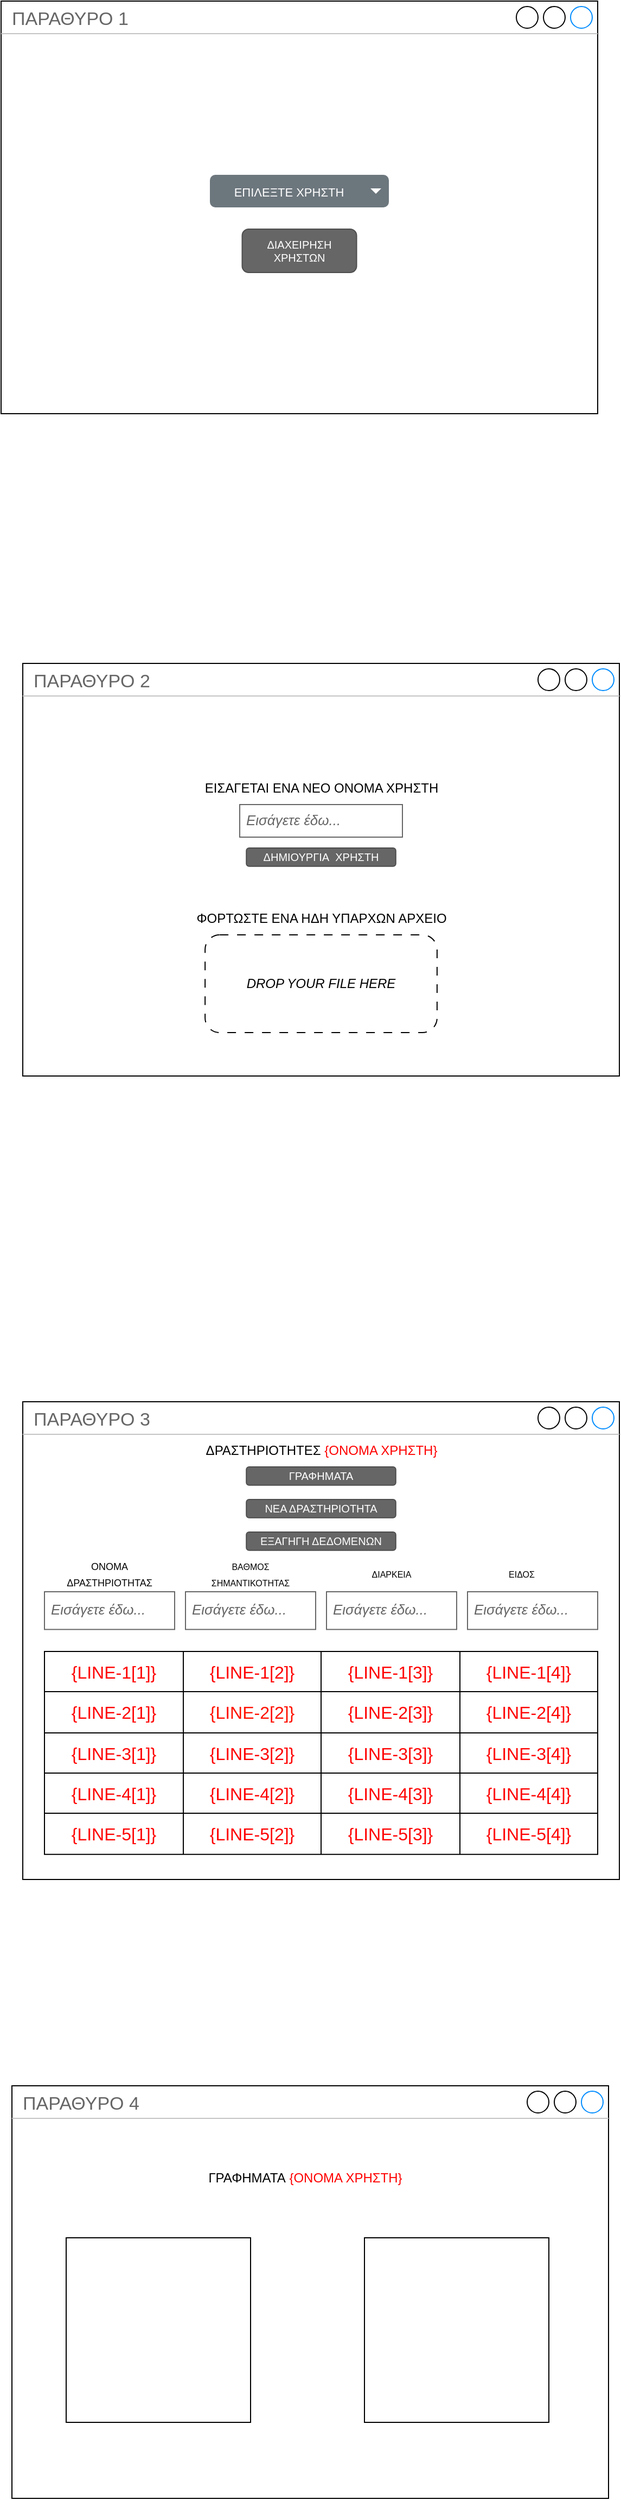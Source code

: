 <mxfile version="24.7.5">
  <diagram name="Page-1" id="EmNGIrZxWridmKG07m5n">
    <mxGraphModel dx="1687" dy="993" grid="1" gridSize="10" guides="1" tooltips="1" connect="1" arrows="1" fold="1" page="1" pageScale="1" pageWidth="850" pageHeight="1100" math="0" shadow="0">
      <root>
        <mxCell id="0" />
        <mxCell id="1" parent="0" />
        <mxCell id="9J69JPXahBDmnuKBIGHt-2" value="ΠΑΡΑΘΥΡΟ 1" style="strokeWidth=1;shadow=0;dashed=0;align=center;html=1;shape=mxgraph.mockup.containers.window;align=left;verticalAlign=top;spacingLeft=8;strokeColor2=#008cff;strokeColor3=#c4c4c4;fontColor=#666666;mainText=;fontSize=17;labelBackgroundColor=none;whiteSpace=wrap;container=1;" vertex="1" parent="1">
          <mxGeometry x="90" y="700" width="550" height="380" as="geometry" />
        </mxCell>
        <mxCell id="9J69JPXahBDmnuKBIGHt-5" value="&lt;font style=&quot;font-size: 11px;&quot;&gt;ΕΠΙΛΕΞΤΕ ΧΡΗΣΤΗ&lt;/font&gt;" style="html=1;shadow=0;dashed=0;shape=mxgraph.bootstrap.rrect;rSize=5;strokeColor=none;strokeWidth=1;fillColor=#6C767D;fontColor=#ffffff;whiteSpace=wrap;align=center;verticalAlign=middle;fontStyle=0;fontSize=14;spacingRight=20;" vertex="1" parent="9J69JPXahBDmnuKBIGHt-2">
          <mxGeometry x="192.5" y="160" width="165" height="30" as="geometry" />
        </mxCell>
        <mxCell id="9J69JPXahBDmnuKBIGHt-6" value="" style="shape=triangle;direction=south;fillColor=#ffffff;strokeColor=none;perimeter=none;" vertex="1" parent="9J69JPXahBDmnuKBIGHt-5">
          <mxGeometry x="1" y="0.5" width="10" height="5" relative="1" as="geometry">
            <mxPoint x="-17" y="-2.5" as="offset" />
          </mxGeometry>
        </mxCell>
        <mxCell id="9J69JPXahBDmnuKBIGHt-8" value="ΔΙΑΧΕΙΡΗΣΗ ΧΡΗΣΤΩΝ" style="rounded=1;html=1;shadow=0;dashed=0;whiteSpace=wrap;fontSize=10;fillColor=#666666;align=center;strokeColor=#4D4D4D;fontColor=#ffffff;" vertex="1" parent="9J69JPXahBDmnuKBIGHt-2">
          <mxGeometry x="222.25" y="210" width="105.5" height="40" as="geometry" />
        </mxCell>
        <mxCell id="9J69JPXahBDmnuKBIGHt-9" value="ΠΑΡΑΘΥΡΟ 2" style="strokeWidth=1;shadow=0;dashed=0;align=center;html=1;shape=mxgraph.mockup.containers.window;align=left;verticalAlign=top;spacingLeft=8;strokeColor2=#008cff;strokeColor3=#c4c4c4;fontColor=#666666;mainText=;fontSize=17;labelBackgroundColor=none;whiteSpace=wrap;container=1;" vertex="1" parent="1">
          <mxGeometry x="110" y="1310" width="550" height="380" as="geometry" />
        </mxCell>
        <mxCell id="9J69JPXahBDmnuKBIGHt-15" value="ΔΗΜΙΟΥΡΓΙΑ&amp;nbsp; ΧΡΗΣΤΗ" style="rounded=1;html=1;shadow=0;dashed=0;whiteSpace=wrap;fontSize=10;fillColor=#666666;align=center;strokeColor=#4D4D4D;fontColor=#ffffff;" vertex="1" parent="9J69JPXahBDmnuKBIGHt-9">
          <mxGeometry x="206.13" y="170" width="137.75" height="16.88" as="geometry" />
        </mxCell>
        <mxCell id="9J69JPXahBDmnuKBIGHt-16" value="&lt;i&gt;&lt;font style=&quot;font-size: 13px;&quot;&gt;Εισάγετε έδω...&lt;/font&gt;&lt;/i&gt;" style="strokeWidth=1;shadow=0;dashed=0;align=center;html=1;shape=mxgraph.mockup.text.textBox;fontColor=#666666;align=left;fontSize=17;spacingLeft=4;spacingTop=-3;whiteSpace=wrap;strokeColor=#666666;mainText=" vertex="1" parent="9J69JPXahBDmnuKBIGHt-9">
          <mxGeometry x="200" y="130" width="150" height="30" as="geometry" />
        </mxCell>
        <mxCell id="9J69JPXahBDmnuKBIGHt-17" value="ΕΙΣΑΓΕΤΑΙ ΕΝΑ ΝΕΟ ΟΝΟΜΑ ΧΡΗΣΤΗ" style="text;html=1;align=center;verticalAlign=middle;resizable=0;points=[];autosize=1;strokeColor=none;fillColor=none;" vertex="1" parent="9J69JPXahBDmnuKBIGHt-9">
          <mxGeometry x="155" y="100" width="240" height="30" as="geometry" />
        </mxCell>
        <mxCell id="9J69JPXahBDmnuKBIGHt-79" value="&lt;i&gt;DROP YOUR FILE HERE&lt;/i&gt;" style="rounded=1;whiteSpace=wrap;html=1;dashed=1;dashPattern=8 8;" vertex="1" parent="9J69JPXahBDmnuKBIGHt-9">
          <mxGeometry x="168.07" y="250" width="213.87" height="90" as="geometry" />
        </mxCell>
        <mxCell id="9J69JPXahBDmnuKBIGHt-81" value="ΦΟΡΤΩΣΤΕ ΕΝΑ ΗΔΗ ΥΠΑΡΧΩΝ ΑΡΧΕΙΟ" style="text;html=1;align=center;verticalAlign=middle;resizable=0;points=[];autosize=1;strokeColor=none;fillColor=none;" vertex="1" parent="9J69JPXahBDmnuKBIGHt-9">
          <mxGeometry x="150" y="220" width="250" height="30" as="geometry" />
        </mxCell>
        <mxCell id="9J69JPXahBDmnuKBIGHt-19" value="ΠΑΡΑΘΥΡΟ 3" style="strokeWidth=1;shadow=0;dashed=0;align=center;html=1;shape=mxgraph.mockup.containers.window;align=left;verticalAlign=top;spacingLeft=8;strokeColor2=#008cff;strokeColor3=#c4c4c4;fontColor=#666666;mainText=;fontSize=17;labelBackgroundColor=none;whiteSpace=wrap;container=1;" vertex="1" parent="1">
          <mxGeometry x="110" y="1990" width="550" height="440" as="geometry" />
        </mxCell>
        <mxCell id="9J69JPXahBDmnuKBIGHt-21" value="&lt;i&gt;&lt;font style=&quot;font-size: 13px;&quot;&gt;Εισάγετε έδω...&lt;/font&gt;&lt;/i&gt;" style="strokeWidth=1;shadow=0;dashed=0;align=center;html=1;shape=mxgraph.mockup.text.textBox;fontColor=#666666;align=left;fontSize=17;spacingLeft=4;spacingTop=-3;whiteSpace=wrap;strokeColor=#666666;mainText=" vertex="1" parent="9J69JPXahBDmnuKBIGHt-19">
          <mxGeometry x="20" y="174.997" width="120" height="34.737" as="geometry" />
        </mxCell>
        <mxCell id="9J69JPXahBDmnuKBIGHt-22" value="ΔΡΑΣΤΗΡΙΟΤΗΤΕΣ&amp;nbsp;&lt;span style=&quot;color: rgb(255, 0, 0);&quot;&gt;{ΟΝΟΜΑ ΧΡΗΣΤΗ}&lt;/span&gt;" style="text;html=1;align=center;verticalAlign=middle;resizable=0;points=[];autosize=1;strokeColor=none;fillColor=none;" vertex="1" parent="9J69JPXahBDmnuKBIGHt-19">
          <mxGeometry x="155" y="29.996" width="240" height="30" as="geometry" />
        </mxCell>
        <mxCell id="9J69JPXahBDmnuKBIGHt-25" value="&lt;i&gt;&lt;font style=&quot;font-size: 13px;&quot;&gt;Εισάγετε έδω...&lt;/font&gt;&lt;/i&gt;" style="strokeWidth=1;shadow=0;dashed=0;align=center;html=1;shape=mxgraph.mockup.text.textBox;fontColor=#666666;align=left;fontSize=17;spacingLeft=4;spacingTop=-3;whiteSpace=wrap;strokeColor=#666666;mainText=" vertex="1" parent="9J69JPXahBDmnuKBIGHt-19">
          <mxGeometry x="150" y="174.997" width="120" height="34.737" as="geometry" />
        </mxCell>
        <mxCell id="9J69JPXahBDmnuKBIGHt-26" value="&lt;i&gt;&lt;font style=&quot;font-size: 13px;&quot;&gt;Εισάγετε έδω...&lt;/font&gt;&lt;/i&gt;" style="strokeWidth=1;shadow=0;dashed=0;align=center;html=1;shape=mxgraph.mockup.text.textBox;fontColor=#666666;align=left;fontSize=17;spacingLeft=4;spacingTop=-3;whiteSpace=wrap;strokeColor=#666666;mainText=" vertex="1" parent="9J69JPXahBDmnuKBIGHt-19">
          <mxGeometry x="280" y="174.997" width="120" height="34.737" as="geometry" />
        </mxCell>
        <mxCell id="9J69JPXahBDmnuKBIGHt-27" value="&lt;i&gt;&lt;font style=&quot;font-size: 13px;&quot;&gt;Εισάγετε έδω...&lt;/font&gt;&lt;/i&gt;" style="strokeWidth=1;shadow=0;dashed=0;align=center;html=1;shape=mxgraph.mockup.text.textBox;fontColor=#666666;align=left;fontSize=17;spacingLeft=4;spacingTop=-3;whiteSpace=wrap;strokeColor=#666666;mainText=" vertex="1" parent="9J69JPXahBDmnuKBIGHt-19">
          <mxGeometry x="410" y="174.997" width="120" height="34.737" as="geometry" />
        </mxCell>
        <mxCell id="9J69JPXahBDmnuKBIGHt-28" value="" style="shape=table;startSize=0;container=1;collapsible=0;childLayout=tableLayout;fontSize=16;fontColor=#ff0000;" vertex="1" parent="9J69JPXahBDmnuKBIGHt-19">
          <mxGeometry x="20" y="230" width="510" height="186.84" as="geometry" />
        </mxCell>
        <mxCell id="9J69JPXahBDmnuKBIGHt-29" value="" style="shape=tableRow;horizontal=0;startSize=0;swimlaneHead=0;swimlaneBody=0;strokeColor=inherit;top=0;left=0;bottom=0;right=0;collapsible=0;dropTarget=0;fillColor=none;points=[[0,0.5],[1,0.5]];portConstraint=eastwest;fontSize=16;" vertex="1" parent="9J69JPXahBDmnuKBIGHt-28">
          <mxGeometry width="510" height="37" as="geometry" />
        </mxCell>
        <mxCell id="9J69JPXahBDmnuKBIGHt-30" value="&lt;font color=&quot;#ff0000&quot;&gt;{LINE-1[1]}&lt;/font&gt;" style="shape=partialRectangle;html=1;whiteSpace=wrap;connectable=0;strokeColor=inherit;overflow=hidden;fillColor=none;top=0;left=0;bottom=0;right=0;pointerEvents=1;fontSize=16;" vertex="1" parent="9J69JPXahBDmnuKBIGHt-29">
          <mxGeometry width="128" height="37" as="geometry">
            <mxRectangle width="128" height="37" as="alternateBounds" />
          </mxGeometry>
        </mxCell>
        <mxCell id="9J69JPXahBDmnuKBIGHt-31" value="&lt;font color=&quot;#ff0000&quot;&gt;{LINE-1[2]}&lt;/font&gt;" style="shape=partialRectangle;html=1;whiteSpace=wrap;connectable=0;strokeColor=inherit;overflow=hidden;fillColor=none;top=0;left=0;bottom=0;right=0;pointerEvents=1;fontSize=16;" vertex="1" parent="9J69JPXahBDmnuKBIGHt-29">
          <mxGeometry x="128" width="127" height="37" as="geometry">
            <mxRectangle width="127" height="37" as="alternateBounds" />
          </mxGeometry>
        </mxCell>
        <mxCell id="9J69JPXahBDmnuKBIGHt-32" value="&lt;font color=&quot;#ff0000&quot;&gt;{LINE-1[3]}&lt;/font&gt;" style="shape=partialRectangle;html=1;whiteSpace=wrap;connectable=0;strokeColor=inherit;overflow=hidden;fillColor=none;top=0;left=0;bottom=0;right=0;pointerEvents=1;fontSize=16;" vertex="1" parent="9J69JPXahBDmnuKBIGHt-29">
          <mxGeometry x="255" width="128" height="37" as="geometry">
            <mxRectangle width="128" height="37" as="alternateBounds" />
          </mxGeometry>
        </mxCell>
        <mxCell id="9J69JPXahBDmnuKBIGHt-41" value="&lt;font color=&quot;#ff0000&quot;&gt;{LINE-1[4]}&lt;/font&gt;" style="shape=partialRectangle;html=1;whiteSpace=wrap;connectable=0;strokeColor=inherit;overflow=hidden;fillColor=none;top=0;left=0;bottom=0;right=0;pointerEvents=1;fontSize=16;" vertex="1" parent="9J69JPXahBDmnuKBIGHt-29">
          <mxGeometry x="383" width="127" height="37" as="geometry">
            <mxRectangle width="127" height="37" as="alternateBounds" />
          </mxGeometry>
        </mxCell>
        <mxCell id="9J69JPXahBDmnuKBIGHt-33" value="" style="shape=tableRow;horizontal=0;startSize=0;swimlaneHead=0;swimlaneBody=0;strokeColor=inherit;top=0;left=0;bottom=0;right=0;collapsible=0;dropTarget=0;fillColor=none;points=[[0,0.5],[1,0.5]];portConstraint=eastwest;fontSize=16;" vertex="1" parent="9J69JPXahBDmnuKBIGHt-28">
          <mxGeometry y="37" width="510" height="38" as="geometry" />
        </mxCell>
        <mxCell id="9J69JPXahBDmnuKBIGHt-34" value="&lt;font color=&quot;#ff0000&quot;&gt;{LINE-2[1]}&lt;/font&gt;" style="shape=partialRectangle;html=1;whiteSpace=wrap;connectable=0;strokeColor=inherit;overflow=hidden;fillColor=none;top=0;left=0;bottom=0;right=0;pointerEvents=1;fontSize=16;" vertex="1" parent="9J69JPXahBDmnuKBIGHt-33">
          <mxGeometry width="128" height="38" as="geometry">
            <mxRectangle width="128" height="38" as="alternateBounds" />
          </mxGeometry>
        </mxCell>
        <mxCell id="9J69JPXahBDmnuKBIGHt-35" value="&lt;font color=&quot;#ff1100&quot;&gt;{LINE-2[2]}&lt;/font&gt;" style="shape=partialRectangle;html=1;whiteSpace=wrap;connectable=0;strokeColor=inherit;overflow=hidden;fillColor=none;top=0;left=0;bottom=0;right=0;pointerEvents=1;fontSize=16;" vertex="1" parent="9J69JPXahBDmnuKBIGHt-33">
          <mxGeometry x="128" width="127" height="38" as="geometry">
            <mxRectangle width="127" height="38" as="alternateBounds" />
          </mxGeometry>
        </mxCell>
        <mxCell id="9J69JPXahBDmnuKBIGHt-36" value="&lt;font color=&quot;#ff0000&quot;&gt;{LINE-2[3]}&lt;/font&gt;" style="shape=partialRectangle;html=1;whiteSpace=wrap;connectable=0;strokeColor=inherit;overflow=hidden;fillColor=none;top=0;left=0;bottom=0;right=0;pointerEvents=1;fontSize=16;" vertex="1" parent="9J69JPXahBDmnuKBIGHt-33">
          <mxGeometry x="255" width="128" height="38" as="geometry">
            <mxRectangle width="128" height="38" as="alternateBounds" />
          </mxGeometry>
        </mxCell>
        <mxCell id="9J69JPXahBDmnuKBIGHt-42" value="&lt;font color=&quot;#ff0000&quot;&gt;{LINE-2[4]}&lt;/font&gt;" style="shape=partialRectangle;html=1;whiteSpace=wrap;connectable=0;strokeColor=inherit;overflow=hidden;fillColor=none;top=0;left=0;bottom=0;right=0;pointerEvents=1;fontSize=16;" vertex="1" parent="9J69JPXahBDmnuKBIGHt-33">
          <mxGeometry x="383" width="127" height="38" as="geometry">
            <mxRectangle width="127" height="38" as="alternateBounds" />
          </mxGeometry>
        </mxCell>
        <mxCell id="9J69JPXahBDmnuKBIGHt-37" value="" style="shape=tableRow;horizontal=0;startSize=0;swimlaneHead=0;swimlaneBody=0;strokeColor=inherit;top=0;left=0;bottom=0;right=0;collapsible=0;dropTarget=0;fillColor=none;points=[[0,0.5],[1,0.5]];portConstraint=eastwest;fontSize=16;" vertex="1" parent="9J69JPXahBDmnuKBIGHt-28">
          <mxGeometry y="75" width="510" height="37" as="geometry" />
        </mxCell>
        <mxCell id="9J69JPXahBDmnuKBIGHt-38" value="&lt;font color=&quot;#ff0000&quot;&gt;{LINE-3[1]}&lt;/font&gt;" style="shape=partialRectangle;html=1;whiteSpace=wrap;connectable=0;strokeColor=inherit;overflow=hidden;fillColor=none;top=0;left=0;bottom=0;right=0;pointerEvents=1;fontSize=16;" vertex="1" parent="9J69JPXahBDmnuKBIGHt-37">
          <mxGeometry width="128" height="37" as="geometry">
            <mxRectangle width="128" height="37" as="alternateBounds" />
          </mxGeometry>
        </mxCell>
        <mxCell id="9J69JPXahBDmnuKBIGHt-39" value="&lt;font color=&quot;#ff0000&quot;&gt;{LINE-3[2]}&lt;/font&gt;" style="shape=partialRectangle;html=1;whiteSpace=wrap;connectable=0;strokeColor=inherit;overflow=hidden;fillColor=none;top=0;left=0;bottom=0;right=0;pointerEvents=1;fontSize=16;" vertex="1" parent="9J69JPXahBDmnuKBIGHt-37">
          <mxGeometry x="128" width="127" height="37" as="geometry">
            <mxRectangle width="127" height="37" as="alternateBounds" />
          </mxGeometry>
        </mxCell>
        <mxCell id="9J69JPXahBDmnuKBIGHt-40" value="&lt;font color=&quot;#ff0000&quot;&gt;{LINE-3[3]}&lt;/font&gt;" style="shape=partialRectangle;html=1;whiteSpace=wrap;connectable=0;strokeColor=inherit;overflow=hidden;fillColor=none;top=0;left=0;bottom=0;right=0;pointerEvents=1;fontSize=16;" vertex="1" parent="9J69JPXahBDmnuKBIGHt-37">
          <mxGeometry x="255" width="128" height="37" as="geometry">
            <mxRectangle width="128" height="37" as="alternateBounds" />
          </mxGeometry>
        </mxCell>
        <mxCell id="9J69JPXahBDmnuKBIGHt-43" value="&lt;font color=&quot;#ff0000&quot;&gt;{LINE-3[4]}&lt;/font&gt;" style="shape=partialRectangle;html=1;whiteSpace=wrap;connectable=0;strokeColor=inherit;overflow=hidden;fillColor=none;top=0;left=0;bottom=0;right=0;pointerEvents=1;fontSize=16;" vertex="1" parent="9J69JPXahBDmnuKBIGHt-37">
          <mxGeometry x="383" width="127" height="37" as="geometry">
            <mxRectangle width="127" height="37" as="alternateBounds" />
          </mxGeometry>
        </mxCell>
        <mxCell id="9J69JPXahBDmnuKBIGHt-44" style="shape=tableRow;horizontal=0;startSize=0;swimlaneHead=0;swimlaneBody=0;strokeColor=inherit;top=0;left=0;bottom=0;right=0;collapsible=0;dropTarget=0;fillColor=none;points=[[0,0.5],[1,0.5]];portConstraint=eastwest;fontSize=16;" vertex="1" parent="9J69JPXahBDmnuKBIGHt-28">
          <mxGeometry y="112" width="510" height="37" as="geometry" />
        </mxCell>
        <mxCell id="9J69JPXahBDmnuKBIGHt-45" value="&lt;font color=&quot;#ff0000&quot;&gt;{LINE-4[1]}&lt;/font&gt;" style="shape=partialRectangle;html=1;whiteSpace=wrap;connectable=0;strokeColor=inherit;overflow=hidden;fillColor=none;top=0;left=0;bottom=0;right=0;pointerEvents=1;fontSize=16;" vertex="1" parent="9J69JPXahBDmnuKBIGHt-44">
          <mxGeometry width="128" height="37" as="geometry">
            <mxRectangle width="128" height="37" as="alternateBounds" />
          </mxGeometry>
        </mxCell>
        <mxCell id="9J69JPXahBDmnuKBIGHt-46" value="&lt;font color=&quot;#ff0000&quot;&gt;{LINE-4[2]}&lt;/font&gt;" style="shape=partialRectangle;html=1;whiteSpace=wrap;connectable=0;strokeColor=inherit;overflow=hidden;fillColor=none;top=0;left=0;bottom=0;right=0;pointerEvents=1;fontSize=16;" vertex="1" parent="9J69JPXahBDmnuKBIGHt-44">
          <mxGeometry x="128" width="127" height="37" as="geometry">
            <mxRectangle width="127" height="37" as="alternateBounds" />
          </mxGeometry>
        </mxCell>
        <mxCell id="9J69JPXahBDmnuKBIGHt-47" value="&lt;font color=&quot;#ff0000&quot;&gt;{LINE-4[3]}&lt;/font&gt;" style="shape=partialRectangle;html=1;whiteSpace=wrap;connectable=0;strokeColor=inherit;overflow=hidden;fillColor=none;top=0;left=0;bottom=0;right=0;pointerEvents=1;fontSize=16;" vertex="1" parent="9J69JPXahBDmnuKBIGHt-44">
          <mxGeometry x="255" width="128" height="37" as="geometry">
            <mxRectangle width="128" height="37" as="alternateBounds" />
          </mxGeometry>
        </mxCell>
        <mxCell id="9J69JPXahBDmnuKBIGHt-48" value="&lt;font color=&quot;#ff0000&quot;&gt;{LINE-4[4]}&lt;/font&gt;" style="shape=partialRectangle;html=1;whiteSpace=wrap;connectable=0;strokeColor=inherit;overflow=hidden;fillColor=none;top=0;left=0;bottom=0;right=0;pointerEvents=1;fontSize=16;" vertex="1" parent="9J69JPXahBDmnuKBIGHt-44">
          <mxGeometry x="383" width="127" height="37" as="geometry">
            <mxRectangle width="127" height="37" as="alternateBounds" />
          </mxGeometry>
        </mxCell>
        <mxCell id="9J69JPXahBDmnuKBIGHt-49" style="shape=tableRow;horizontal=0;startSize=0;swimlaneHead=0;swimlaneBody=0;strokeColor=inherit;top=0;left=0;bottom=0;right=0;collapsible=0;dropTarget=0;fillColor=none;points=[[0,0.5],[1,0.5]];portConstraint=eastwest;fontSize=16;" vertex="1" parent="9J69JPXahBDmnuKBIGHt-28">
          <mxGeometry y="149" width="510" height="38" as="geometry" />
        </mxCell>
        <mxCell id="9J69JPXahBDmnuKBIGHt-50" value="&lt;font color=&quot;#ff0000&quot;&gt;{LINE-5[1]}&lt;/font&gt;" style="shape=partialRectangle;html=1;whiteSpace=wrap;connectable=0;strokeColor=inherit;overflow=hidden;fillColor=none;top=0;left=0;bottom=0;right=0;pointerEvents=1;fontSize=16;" vertex="1" parent="9J69JPXahBDmnuKBIGHt-49">
          <mxGeometry width="128" height="38" as="geometry">
            <mxRectangle width="128" height="38" as="alternateBounds" />
          </mxGeometry>
        </mxCell>
        <mxCell id="9J69JPXahBDmnuKBIGHt-51" value="&lt;font color=&quot;#ff0000&quot;&gt;{LINE-5[2]}&lt;/font&gt;" style="shape=partialRectangle;html=1;whiteSpace=wrap;connectable=0;strokeColor=inherit;overflow=hidden;fillColor=none;top=0;left=0;bottom=0;right=0;pointerEvents=1;fontSize=16;" vertex="1" parent="9J69JPXahBDmnuKBIGHt-49">
          <mxGeometry x="128" width="127" height="38" as="geometry">
            <mxRectangle width="127" height="38" as="alternateBounds" />
          </mxGeometry>
        </mxCell>
        <mxCell id="9J69JPXahBDmnuKBIGHt-52" value="&lt;font color=&quot;#ff0000&quot;&gt;{LINE-5[3]}&lt;/font&gt;" style="shape=partialRectangle;html=1;whiteSpace=wrap;connectable=0;strokeColor=inherit;overflow=hidden;fillColor=none;top=0;left=0;bottom=0;right=0;pointerEvents=1;fontSize=16;" vertex="1" parent="9J69JPXahBDmnuKBIGHt-49">
          <mxGeometry x="255" width="128" height="38" as="geometry">
            <mxRectangle width="128" height="38" as="alternateBounds" />
          </mxGeometry>
        </mxCell>
        <mxCell id="9J69JPXahBDmnuKBIGHt-53" value="&lt;font color=&quot;#ff0000&quot;&gt;{LINE-5[4]}&lt;/font&gt;" style="shape=partialRectangle;html=1;whiteSpace=wrap;connectable=0;strokeColor=inherit;overflow=hidden;fillColor=none;top=0;left=0;bottom=0;right=0;pointerEvents=1;fontSize=16;" vertex="1" parent="9J69JPXahBDmnuKBIGHt-49">
          <mxGeometry x="383" width="127" height="38" as="geometry">
            <mxRectangle width="127" height="38" as="alternateBounds" />
          </mxGeometry>
        </mxCell>
        <mxCell id="9J69JPXahBDmnuKBIGHt-54" value="&lt;font style=&quot;font-size: 9px;&quot;&gt;ΟΝΟΜΑ ΔΡΑΣΤΗΡΙΟΤΗΤΑΣ&lt;/font&gt;" style="text;html=1;align=center;verticalAlign=middle;whiteSpace=wrap;rounded=0;" vertex="1" parent="9J69JPXahBDmnuKBIGHt-19">
          <mxGeometry x="50" y="140.262" width="60" height="34.737" as="geometry" />
        </mxCell>
        <mxCell id="9J69JPXahBDmnuKBIGHt-55" value="&lt;font style=&quot;font-size: 8px;&quot;&gt;ΒΑΘΜΟΣ ΣΗΜΑΝΤΙΚΟΤΗΤΑΣ&lt;/font&gt;" style="text;html=1;align=center;verticalAlign=middle;whiteSpace=wrap;rounded=0;" vertex="1" parent="9J69JPXahBDmnuKBIGHt-19">
          <mxGeometry x="180" y="140.262" width="60" height="34.737" as="geometry" />
        </mxCell>
        <mxCell id="9J69JPXahBDmnuKBIGHt-56" value="&lt;span style=&quot;font-size: 8px;&quot;&gt;ΔΙΑΡΚΕΙΑ&lt;/span&gt;" style="text;html=1;align=center;verticalAlign=middle;whiteSpace=wrap;rounded=0;" vertex="1" parent="9J69JPXahBDmnuKBIGHt-19">
          <mxGeometry x="310" y="140.262" width="60" height="34.737" as="geometry" />
        </mxCell>
        <mxCell id="9J69JPXahBDmnuKBIGHt-57" value="&lt;span style=&quot;font-size: 8px;&quot;&gt;ΕΙΔΟΣ&lt;/span&gt;" style="text;html=1;align=center;verticalAlign=middle;whiteSpace=wrap;rounded=0;" vertex="1" parent="9J69JPXahBDmnuKBIGHt-19">
          <mxGeometry x="430" y="140.262" width="60" height="34.737" as="geometry" />
        </mxCell>
        <mxCell id="9J69JPXahBDmnuKBIGHt-60" value="ΝΕΑ ΔΡΑΣΤΗΡΙΟΤΗΤΑ" style="rounded=1;html=1;shadow=0;dashed=0;whiteSpace=wrap;fontSize=10;fillColor=#666666;align=center;strokeColor=#4D4D4D;fontColor=#ffffff;" vertex="1" parent="9J69JPXahBDmnuKBIGHt-19">
          <mxGeometry x="206.12" y="90" width="137.75" height="16.88" as="geometry" />
        </mxCell>
        <mxCell id="9J69JPXahBDmnuKBIGHt-61" value="ΓΡΑΦΗΜΑΤΑ" style="rounded=1;html=1;shadow=0;dashed=0;whiteSpace=wrap;fontSize=10;fillColor=#666666;align=center;strokeColor=#4D4D4D;fontColor=#ffffff;" vertex="1" parent="9J69JPXahBDmnuKBIGHt-19">
          <mxGeometry x="206.12" y="60" width="137.75" height="16.88" as="geometry" />
        </mxCell>
        <mxCell id="9J69JPXahBDmnuKBIGHt-82" value="ΕΞΑΓΗΓΗ ΔΕΔΟΜΕΝΩΝ" style="rounded=1;html=1;shadow=0;dashed=0;whiteSpace=wrap;fontSize=10;fillColor=#666666;align=center;strokeColor=#4D4D4D;fontColor=#ffffff;" vertex="1" parent="9J69JPXahBDmnuKBIGHt-19">
          <mxGeometry x="206.12" y="120" width="137.75" height="16.88" as="geometry" />
        </mxCell>
        <mxCell id="9J69JPXahBDmnuKBIGHt-62" value="ΠΑΡΑΘΥΡΟ 4" style="strokeWidth=1;shadow=0;dashed=0;align=center;html=1;shape=mxgraph.mockup.containers.window;align=left;verticalAlign=top;spacingLeft=8;strokeColor2=#008cff;strokeColor3=#c4c4c4;fontColor=#666666;mainText=;fontSize=17;labelBackgroundColor=none;whiteSpace=wrap;container=1;" vertex="1" parent="1">
          <mxGeometry x="100" y="2620" width="550" height="380" as="geometry" />
        </mxCell>
        <mxCell id="9J69JPXahBDmnuKBIGHt-67" value="ΓΡΑΦΗΜΑΤΑ&amp;nbsp;&lt;span style=&quot;color: rgb(255, 0, 0);&quot;&gt;{ΟΝΟΜΑ ΧΡΗΣΤΗ}&lt;/span&gt;" style="text;html=1;align=center;verticalAlign=middle;resizable=0;points=[];autosize=1;strokeColor=none;fillColor=none;" vertex="1" parent="9J69JPXahBDmnuKBIGHt-62">
          <mxGeometry x="170" y="69.996" width="200" height="30" as="geometry" />
        </mxCell>
        <mxCell id="9J69JPXahBDmnuKBIGHt-68" value="" style="whiteSpace=wrap;html=1;aspect=fixed;" vertex="1" parent="9J69JPXahBDmnuKBIGHt-62">
          <mxGeometry x="50" y="140" width="170" height="170" as="geometry" />
        </mxCell>
        <mxCell id="9J69JPXahBDmnuKBIGHt-69" value="" style="whiteSpace=wrap;html=1;aspect=fixed;" vertex="1" parent="9J69JPXahBDmnuKBIGHt-62">
          <mxGeometry x="325" y="140" width="170" height="170" as="geometry" />
        </mxCell>
      </root>
    </mxGraphModel>
  </diagram>
</mxfile>
